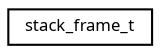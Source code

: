 digraph "Graphical Class Hierarchy"
{
  edge [fontname="Sans",fontsize="8",labelfontname="Sans",labelfontsize="8"];
  node [fontname="Sans",fontsize="8",shape=record];
  rankdir="LR";
  Node1 [label="stack_frame_t",height=0.2,width=0.4,color="black", fillcolor="white", style="filled",URL="$structstack__frame__t.html"];
}
